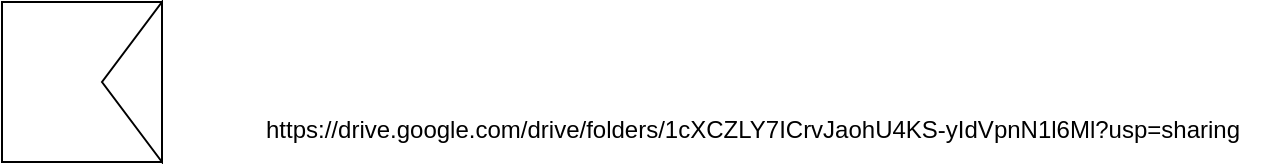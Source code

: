 <mxfile version="12.2.4"><diagram id="NsTkAK5XhMlzXVuZlYhn"><mxGraphModel dx="1117" dy="608" grid="1" gridSize="10" guides="1" tooltips="1" connect="1" arrows="1" fold="1" page="1" pageScale="1" pageWidth="827" pageHeight="1169" math="0" shadow="0"><root><mxCell id="0"/><mxCell id="1" parent="0"/><mxCell id="4" value="" style="whiteSpace=wrap;html=1;aspect=fixed;" vertex="1" parent="1"><mxGeometry x="90" y="80" width="80" height="80" as="geometry"/></mxCell><mxCell id="5" value="" style="triangle;whiteSpace=wrap;html=1;direction=west;" vertex="1" parent="1"><mxGeometry x="140" y="80" width="30" height="80" as="geometry"/></mxCell><UserObject label="https://drive.google.com/drive/folders/1cXCZLY7ICrvJaohU4KS-yIdVpnN1l6Ml?usp=sharing" link="https://drive.google.com/drive/folders/1cXCZLY7ICrvJaohU4KS-yIdVpnN1l6Ml?usp=sharing" id="8"><mxCell style="text;html=1;" vertex="1" parent="1"><mxGeometry x="220" y="130" width="510" height="30" as="geometry"/></mxCell></UserObject></root></mxGraphModel></diagram></mxfile>